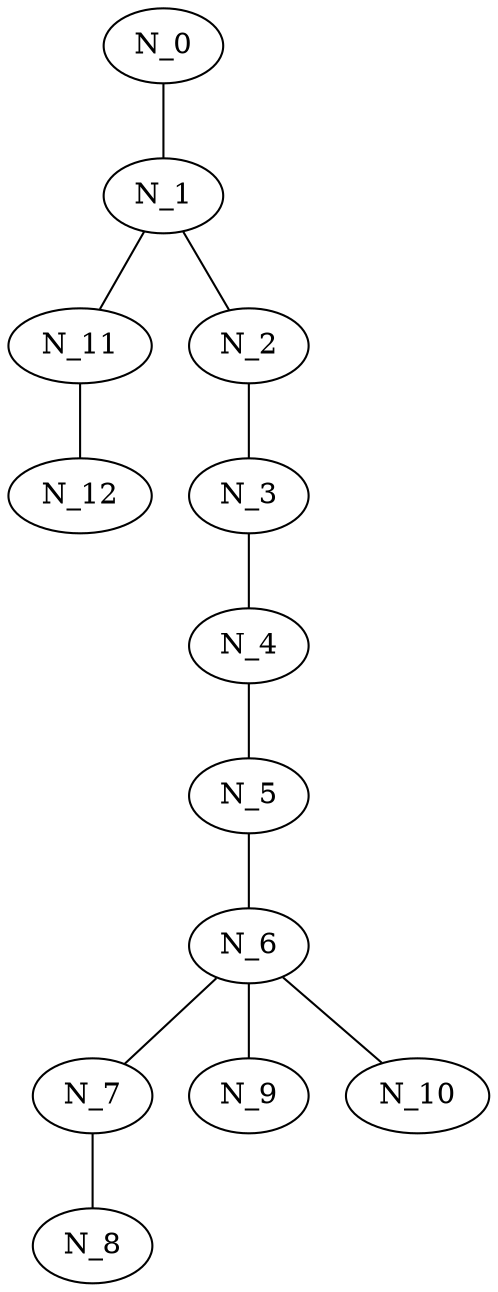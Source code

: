 graph arbolDFS_DFSRecursivo{
N_7 -- N_8;
N_6 -- N_7;
N_6 -- N_9;
N_11 -- N_12;
N_0 -- N_1;
N_1 -- N_11;
N_2 -- N_3;
N_1 -- N_2;
N_6 -- N_10;
N_3 -- N_4;
N_5 -- N_6;
N_4 -- N_5;
}